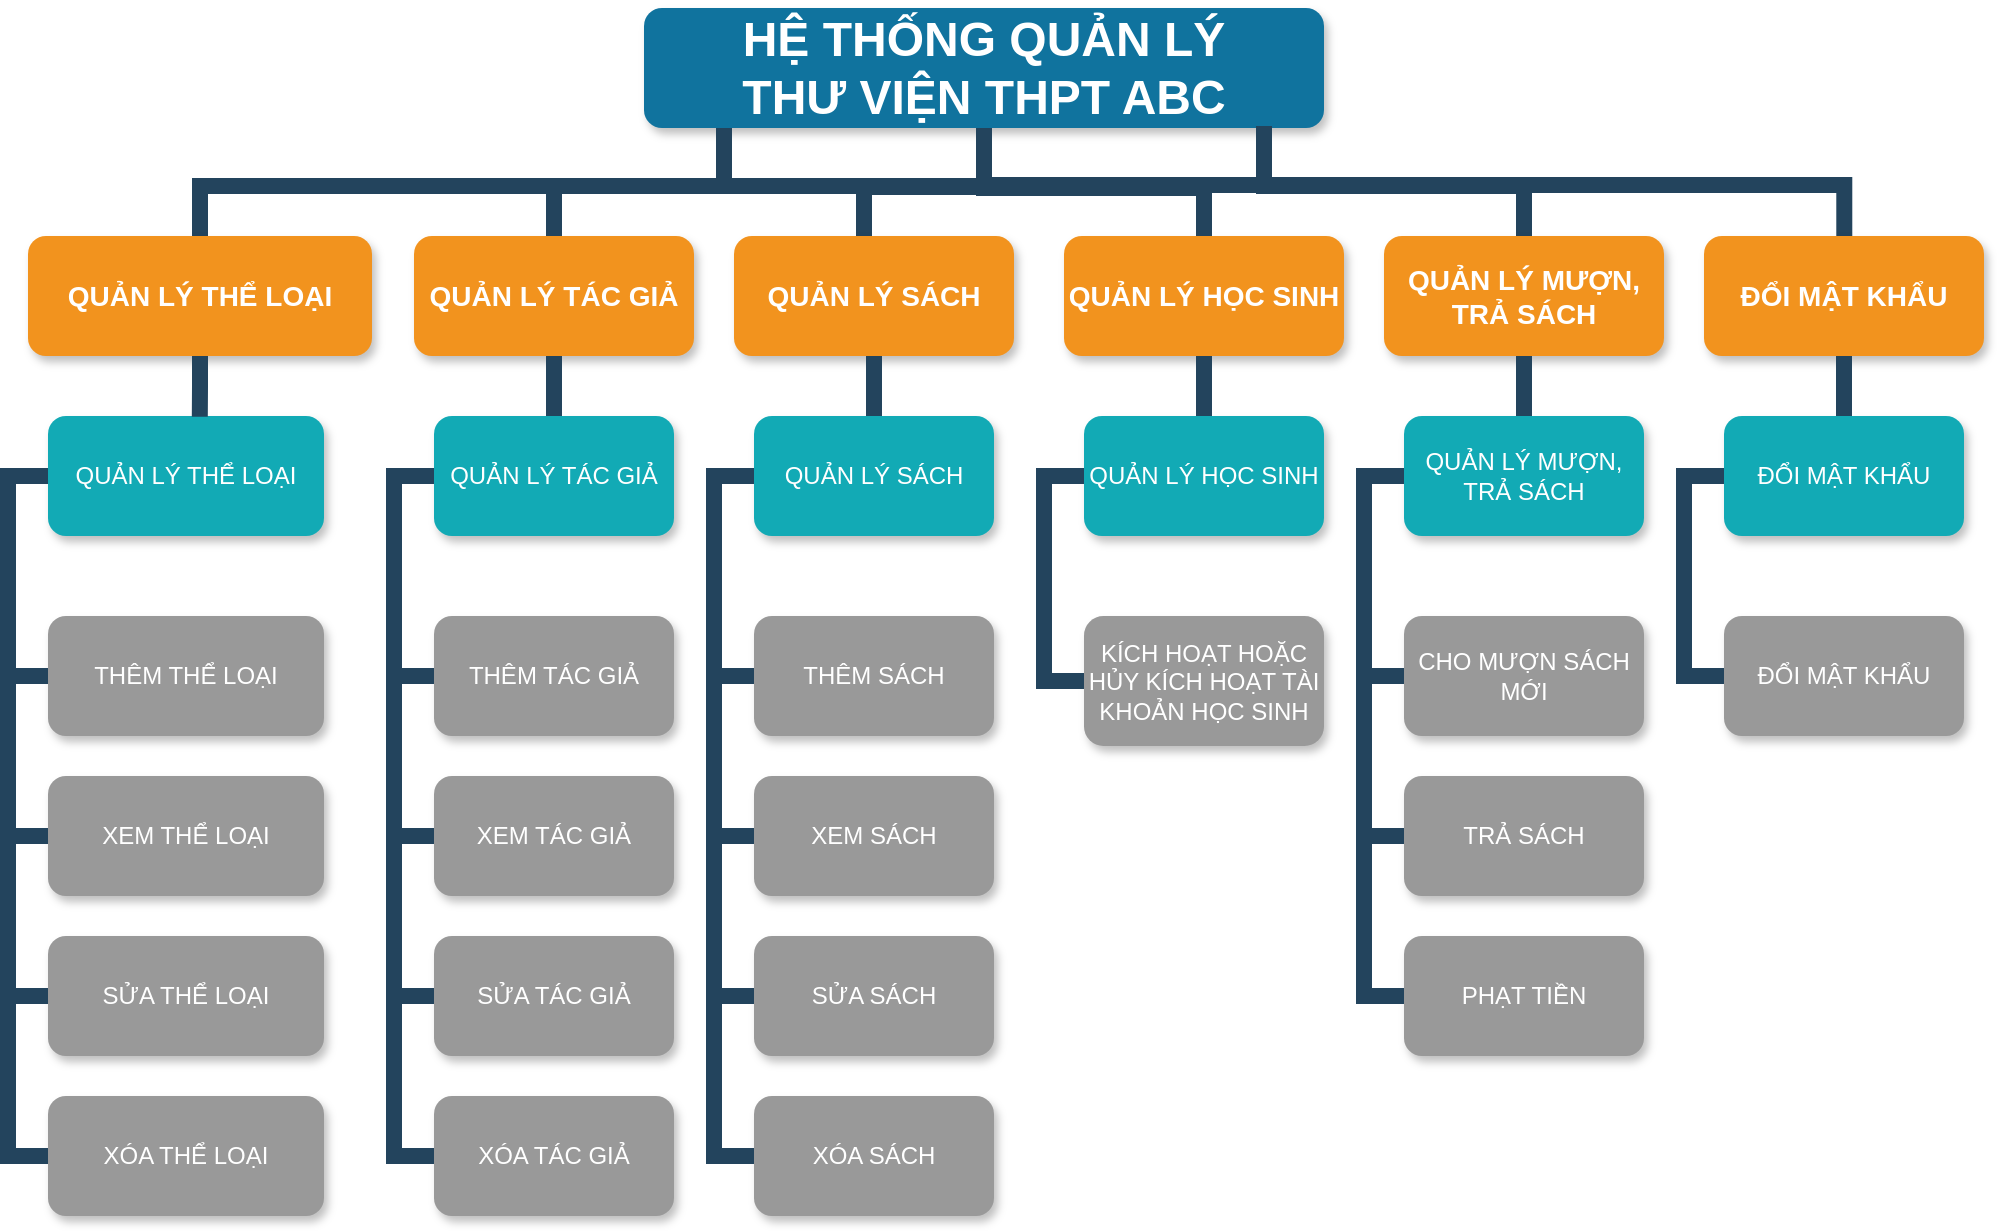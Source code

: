 <mxfile version="10.6.7" type="device"><diagram name="Page-1" id="64c3da0e-402f-94eb-ee01-a36477274f13"><mxGraphModel dx="1680" dy="1044" grid="1" gridSize="10" guides="1" tooltips="1" connect="1" arrows="1" fold="1" page="1" pageScale="1" pageWidth="1169" pageHeight="826" background="#ffffff" math="0" shadow="0"><root><mxCell id="0"/><mxCell id="1" parent="0"/><mxCell id="2" value="HỆ THỐNG QUẢN LÝ &#10;THƯ VIỆN THPT ABC" style="whiteSpace=wrap;rounded=1;shadow=1;fillColor=#10739E;strokeColor=none;fontColor=#FFFFFF;fontStyle=1;fontSize=24" parent="1" vertex="1"><mxGeometry x="409" y="55" width="340" height="60" as="geometry"/></mxCell><mxCell id="230" value="" style="edgeStyle=elbowEdgeStyle;elbow=vertical;rounded=0;fontColor=#000000;endArrow=none;endFill=0;strokeWidth=8;strokeColor=#23445D;entryX=0.5;entryY=0;entryDx=0;entryDy=0;" parent="1" source="2" target="d-pqnO_BZWakqqTERVr1-234" edge="1"><mxGeometry width="100" height="100" relative="1" as="geometry"><mxPoint x="99" y="154" as="sourcePoint"/><mxPoint x="149" y="174.0" as="targetPoint"/><Array as="points"><mxPoint x="449" y="144"/></Array></mxGeometry></mxCell><mxCell id="231" value="" style="edgeStyle=elbowEdgeStyle;elbow=vertical;rounded=0;fontColor=#000000;endArrow=none;endFill=0;strokeWidth=8;strokeColor=#23445D;" parent="1" source="2" edge="1"><mxGeometry width="100" height="100" relative="1" as="geometry"><mxPoint x="109" y="164" as="sourcePoint"/><mxPoint x="519" y="174.0" as="targetPoint"/></mxGeometry></mxCell><mxCell id="232" value="" style="edgeStyle=elbowEdgeStyle;elbow=vertical;rounded=0;fontColor=#000000;endArrow=none;endFill=0;strokeWidth=8;strokeColor=#23445D;entryX=0.5;entryY=0;entryDx=0;entryDy=0;" parent="1" target="d-pqnO_BZWakqqTERVr1-299" edge="1"><mxGeometry width="100" height="100" relative="1" as="geometry"><mxPoint x="719" y="114" as="sourcePoint"/><mxPoint x="889" y="174.0" as="targetPoint"/><Array as="points"><mxPoint x="779" y="144"/></Array></mxGeometry></mxCell><mxCell id="234" value="" style="edgeStyle=elbowEdgeStyle;elbow=vertical;rounded=0;fontColor=#000000;endArrow=none;endFill=0;strokeWidth=8;strokeColor=#23445D;entryX=0.5;entryY=0;entryDx=0;entryDy=0;" parent="1" edge="1"><mxGeometry width="100" height="100" relative="1" as="geometry"><mxPoint x="579" y="116" as="sourcePoint"/><mxPoint x="1009.143" y="170.571" as="targetPoint"/></mxGeometry></mxCell><mxCell id="d-pqnO_BZWakqqTERVr1-234" value="QUẢN LÝ THỂ LOẠI" style="whiteSpace=wrap;rounded=1;fillColor=#F2931E;strokeColor=none;shadow=1;fontColor=#FFFFFF;fontStyle=1;fontSize=14" vertex="1" parent="1"><mxGeometry x="101" y="169.0" width="172" height="60" as="geometry"/></mxCell><mxCell id="d-pqnO_BZWakqqTERVr1-235" value="QUẢN LÝ THỂ LOẠI" style="whiteSpace=wrap;rounded=1;fillColor=#12AAB5;strokeColor=none;shadow=1;fontColor=#FFFFFF;" vertex="1" parent="1"><mxGeometry x="111" y="259" width="138" height="60" as="geometry"/></mxCell><mxCell id="d-pqnO_BZWakqqTERVr1-236" value="THÊM THỂ LOẠI" style="whiteSpace=wrap;rounded=1;fillColor=#999999;strokeColor=none;shadow=1;fontColor=#FFFFFF;fontStyle=0" vertex="1" parent="1"><mxGeometry x="111" y="359" width="138" height="60" as="geometry"/></mxCell><mxCell id="d-pqnO_BZWakqqTERVr1-237" value="XEM THỂ LOẠI" style="whiteSpace=wrap;rounded=1;fillColor=#999999;strokeColor=none;shadow=1;fontColor=#FFFFFF;fontStyle=0" vertex="1" parent="1"><mxGeometry x="111" y="439" width="138" height="60" as="geometry"/></mxCell><mxCell id="d-pqnO_BZWakqqTERVr1-238" value="SỬA THỂ LOẠI" style="whiteSpace=wrap;rounded=1;fillColor=#999999;strokeColor=none;shadow=1;fontColor=#FFFFFF;fontStyle=0" vertex="1" parent="1"><mxGeometry x="111" y="519" width="138" height="60" as="geometry"/></mxCell><mxCell id="d-pqnO_BZWakqqTERVr1-239" value="XÓA THỂ LOẠI" style="whiteSpace=wrap;rounded=1;fillColor=#999999;strokeColor=none;shadow=1;fontColor=#FFFFFF;fontStyle=0" vertex="1" parent="1"><mxGeometry x="111" y="599" width="138" height="60" as="geometry"/></mxCell><mxCell id="d-pqnO_BZWakqqTERVr1-241" value="" style="edgeStyle=elbowEdgeStyle;elbow=horizontal;rounded=0;fontColor=#000000;endArrow=none;endFill=0;strokeWidth=8;strokeColor=#23445D;" edge="1" parent="1" source="d-pqnO_BZWakqqTERVr1-235" target="d-pqnO_BZWakqqTERVr1-236"><mxGeometry width="100" height="100" relative="1" as="geometry"><mxPoint x="91" y="289.0" as="sourcePoint"/><mxPoint x="101.0" y="389.0" as="targetPoint"/><Array as="points"><mxPoint x="91" y="339.0"/></Array></mxGeometry></mxCell><mxCell id="d-pqnO_BZWakqqTERVr1-242" value="" style="edgeStyle=elbowEdgeStyle;elbow=horizontal;rounded=0;fontColor=#000000;endArrow=none;endFill=0;strokeWidth=8;strokeColor=#23445D;" edge="1" parent="1" source="d-pqnO_BZWakqqTERVr1-235" target="d-pqnO_BZWakqqTERVr1-237"><mxGeometry width="100" height="100" relative="1" as="geometry"><mxPoint x="101" y="289.0" as="sourcePoint"/><mxPoint x="101.0" y="469.0" as="targetPoint"/><Array as="points"><mxPoint x="91" y="379.0"/></Array></mxGeometry></mxCell><mxCell id="d-pqnO_BZWakqqTERVr1-244" value="" style="edgeStyle=elbowEdgeStyle;elbow=horizontal;rounded=0;fontColor=#000000;endArrow=none;endFill=0;strokeWidth=8;strokeColor=#23445D;" edge="1" parent="1" source="d-pqnO_BZWakqqTERVr1-235" target="d-pqnO_BZWakqqTERVr1-239"><mxGeometry width="100" height="100" relative="1" as="geometry"><mxPoint x="101" y="289.0" as="sourcePoint"/><mxPoint x="101" y="629.0" as="targetPoint"/><Array as="points"><mxPoint x="91" y="459.0"/></Array></mxGeometry></mxCell><mxCell id="d-pqnO_BZWakqqTERVr1-245" value="" style="edgeStyle=elbowEdgeStyle;elbow=horizontal;rounded=0;fontColor=#000000;endArrow=none;endFill=0;strokeWidth=8;strokeColor=#23445D;" edge="1" parent="1" source="d-pqnO_BZWakqqTERVr1-235" target="d-pqnO_BZWakqqTERVr1-238"><mxGeometry width="100" height="100" relative="1" as="geometry"><mxPoint x="101" y="289.0" as="sourcePoint"/><mxPoint x="101.0" y="549.0" as="targetPoint"/><Array as="points"><mxPoint x="91" y="429.0"/></Array></mxGeometry></mxCell><mxCell id="d-pqnO_BZWakqqTERVr1-246" value="" style="edgeStyle=elbowEdgeStyle;elbow=vertical;rounded=0;fontColor=#000000;endArrow=none;endFill=0;strokeWidth=8;strokeColor=#23445D;entryX=0.55;entryY=0.006;entryDx=0;entryDy=0;entryPerimeter=0;" edge="1" parent="1" source="d-pqnO_BZWakqqTERVr1-234" target="d-pqnO_BZWakqqTERVr1-235"><mxGeometry width="100" height="100" relative="1" as="geometry"><mxPoint x="-9" y="289" as="sourcePoint"/><mxPoint x="171" y="299" as="targetPoint"/></mxGeometry></mxCell><mxCell id="d-pqnO_BZWakqqTERVr1-247" value="QUẢN LÝ TÁC GIẢ" style="whiteSpace=wrap;rounded=1;fillColor=#F2931E;strokeColor=none;shadow=1;fontColor=#FFFFFF;fontStyle=1;fontSize=14" vertex="1" parent="1"><mxGeometry x="294" y="169.0" width="140" height="60" as="geometry"/></mxCell><mxCell id="d-pqnO_BZWakqqTERVr1-248" value="QUẢN LÝ TÁC GIẢ" style="whiteSpace=wrap;rounded=1;fillColor=#12AAB5;strokeColor=none;shadow=1;fontColor=#FFFFFF;" vertex="1" parent="1"><mxGeometry x="304.0" y="259.0" width="120" height="60" as="geometry"/></mxCell><mxCell id="d-pqnO_BZWakqqTERVr1-249" value="THÊM TÁC GIẢ" style="whiteSpace=wrap;rounded=1;fillColor=#999999;strokeColor=none;shadow=1;fontColor=#FFFFFF;fontStyle=0" vertex="1" parent="1"><mxGeometry x="304.0" y="359.0" width="120" height="60" as="geometry"/></mxCell><mxCell id="d-pqnO_BZWakqqTERVr1-250" value="XEM TÁC GIẢ" style="whiteSpace=wrap;rounded=1;fillColor=#999999;strokeColor=none;shadow=1;fontColor=#FFFFFF;fontStyle=0" vertex="1" parent="1"><mxGeometry x="304" y="439.0" width="120" height="60" as="geometry"/></mxCell><mxCell id="d-pqnO_BZWakqqTERVr1-251" value="SỬA TÁC GIẢ" style="whiteSpace=wrap;rounded=1;fillColor=#999999;strokeColor=none;shadow=1;fontColor=#FFFFFF;fontStyle=0" vertex="1" parent="1"><mxGeometry x="304.0" y="519.0" width="120" height="60" as="geometry"/></mxCell><mxCell id="d-pqnO_BZWakqqTERVr1-252" value="XÓA TÁC GIẢ" style="whiteSpace=wrap;rounded=1;fillColor=#999999;strokeColor=none;shadow=1;fontColor=#FFFFFF;fontStyle=0" vertex="1" parent="1"><mxGeometry x="304" y="599.0" width="120" height="60" as="geometry"/></mxCell><mxCell id="d-pqnO_BZWakqqTERVr1-254" value="" style="edgeStyle=elbowEdgeStyle;elbow=horizontal;rounded=0;fontColor=#000000;endArrow=none;endFill=0;strokeWidth=8;strokeColor=#23445D;" edge="1" parent="1" source="d-pqnO_BZWakqqTERVr1-248" target="d-pqnO_BZWakqqTERVr1-249"><mxGeometry width="100" height="100" relative="1" as="geometry"><mxPoint x="284" y="289.0" as="sourcePoint"/><mxPoint x="294.0" y="389.0" as="targetPoint"/><Array as="points"><mxPoint x="284" y="339.0"/></Array></mxGeometry></mxCell><mxCell id="d-pqnO_BZWakqqTERVr1-255" value="" style="edgeStyle=elbowEdgeStyle;elbow=horizontal;rounded=0;fontColor=#000000;endArrow=none;endFill=0;strokeWidth=8;strokeColor=#23445D;" edge="1" parent="1" source="d-pqnO_BZWakqqTERVr1-248" target="d-pqnO_BZWakqqTERVr1-250"><mxGeometry width="100" height="100" relative="1" as="geometry"><mxPoint x="294" y="289.0" as="sourcePoint"/><mxPoint x="294.0" y="469.0" as="targetPoint"/><Array as="points"><mxPoint x="284" y="379.0"/></Array></mxGeometry></mxCell><mxCell id="d-pqnO_BZWakqqTERVr1-257" value="" style="edgeStyle=elbowEdgeStyle;elbow=horizontal;rounded=0;fontColor=#000000;endArrow=none;endFill=0;strokeWidth=8;strokeColor=#23445D;" edge="1" parent="1" source="d-pqnO_BZWakqqTERVr1-248" target="d-pqnO_BZWakqqTERVr1-252"><mxGeometry width="100" height="100" relative="1" as="geometry"><mxPoint x="294" y="289.0" as="sourcePoint"/><mxPoint x="294" y="629.0" as="targetPoint"/><Array as="points"><mxPoint x="284" y="459.0"/></Array></mxGeometry></mxCell><mxCell id="d-pqnO_BZWakqqTERVr1-258" value="" style="edgeStyle=elbowEdgeStyle;elbow=horizontal;rounded=0;fontColor=#000000;endArrow=none;endFill=0;strokeWidth=8;strokeColor=#23445D;" edge="1" parent="1" source="d-pqnO_BZWakqqTERVr1-248" target="d-pqnO_BZWakqqTERVr1-251"><mxGeometry width="100" height="100" relative="1" as="geometry"><mxPoint x="294" y="289.0" as="sourcePoint"/><mxPoint x="294.0" y="549.0" as="targetPoint"/><Array as="points"><mxPoint x="284" y="429.0"/></Array></mxGeometry></mxCell><mxCell id="d-pqnO_BZWakqqTERVr1-259" value="" style="edgeStyle=elbowEdgeStyle;elbow=vertical;rounded=0;fontColor=#000000;endArrow=none;endFill=0;strokeWidth=8;strokeColor=#23445D;" edge="1" parent="1" source="d-pqnO_BZWakqqTERVr1-247" target="d-pqnO_BZWakqqTERVr1-248"><mxGeometry width="100" height="100" relative="1" as="geometry"><mxPoint x="184" y="289" as="sourcePoint"/><mxPoint x="364" y="254" as="targetPoint"/></mxGeometry></mxCell><mxCell id="d-pqnO_BZWakqqTERVr1-273" value="QUẢN LÝ SÁCH" style="whiteSpace=wrap;rounded=1;fillColor=#F2931E;strokeColor=none;shadow=1;fontColor=#FFFFFF;fontStyle=1;fontSize=14" vertex="1" parent="1"><mxGeometry x="454" y="169.0" width="140" height="60" as="geometry"/></mxCell><mxCell id="d-pqnO_BZWakqqTERVr1-274" value="QUẢN LÝ SÁCH" style="whiteSpace=wrap;rounded=1;fillColor=#12AAB5;strokeColor=none;shadow=1;fontColor=#FFFFFF;" vertex="1" parent="1"><mxGeometry x="464.0" y="259.0" width="120" height="60" as="geometry"/></mxCell><mxCell id="d-pqnO_BZWakqqTERVr1-275" value="THÊM SÁCH" style="whiteSpace=wrap;rounded=1;fillColor=#999999;strokeColor=none;shadow=1;fontColor=#FFFFFF;fontStyle=0" vertex="1" parent="1"><mxGeometry x="464.0" y="359.0" width="120" height="60" as="geometry"/></mxCell><mxCell id="d-pqnO_BZWakqqTERVr1-276" value="XEM SÁCH" style="whiteSpace=wrap;rounded=1;fillColor=#999999;strokeColor=none;shadow=1;fontColor=#FFFFFF;fontStyle=0" vertex="1" parent="1"><mxGeometry x="464" y="439.0" width="120" height="60" as="geometry"/></mxCell><mxCell id="d-pqnO_BZWakqqTERVr1-277" value="SỬA SÁCH" style="whiteSpace=wrap;rounded=1;fillColor=#999999;strokeColor=none;shadow=1;fontColor=#FFFFFF;fontStyle=0" vertex="1" parent="1"><mxGeometry x="464.0" y="519.0" width="120" height="60" as="geometry"/></mxCell><mxCell id="d-pqnO_BZWakqqTERVr1-278" value="XÓA SÁCH" style="whiteSpace=wrap;rounded=1;fillColor=#999999;strokeColor=none;shadow=1;fontColor=#FFFFFF;fontStyle=0" vertex="1" parent="1"><mxGeometry x="464" y="599.0" width="120" height="60" as="geometry"/></mxCell><mxCell id="d-pqnO_BZWakqqTERVr1-280" value="" style="edgeStyle=elbowEdgeStyle;elbow=horizontal;rounded=0;fontColor=#000000;endArrow=none;endFill=0;strokeWidth=8;strokeColor=#23445D;" edge="1" parent="1" source="d-pqnO_BZWakqqTERVr1-274" target="d-pqnO_BZWakqqTERVr1-275"><mxGeometry width="100" height="100" relative="1" as="geometry"><mxPoint x="444" y="289.0" as="sourcePoint"/><mxPoint x="454.0" y="389.0" as="targetPoint"/><Array as="points"><mxPoint x="444" y="339.0"/></Array></mxGeometry></mxCell><mxCell id="d-pqnO_BZWakqqTERVr1-281" value="" style="edgeStyle=elbowEdgeStyle;elbow=horizontal;rounded=0;fontColor=#000000;endArrow=none;endFill=0;strokeWidth=8;strokeColor=#23445D;" edge="1" parent="1" source="d-pqnO_BZWakqqTERVr1-274" target="d-pqnO_BZWakqqTERVr1-276"><mxGeometry width="100" height="100" relative="1" as="geometry"><mxPoint x="454" y="289.0" as="sourcePoint"/><mxPoint x="454.0" y="469.0" as="targetPoint"/><Array as="points"><mxPoint x="444" y="379.0"/></Array></mxGeometry></mxCell><mxCell id="d-pqnO_BZWakqqTERVr1-283" value="" style="edgeStyle=elbowEdgeStyle;elbow=horizontal;rounded=0;fontColor=#000000;endArrow=none;endFill=0;strokeWidth=8;strokeColor=#23445D;" edge="1" parent="1" source="d-pqnO_BZWakqqTERVr1-274" target="d-pqnO_BZWakqqTERVr1-278"><mxGeometry width="100" height="100" relative="1" as="geometry"><mxPoint x="454" y="289.0" as="sourcePoint"/><mxPoint x="454" y="629.0" as="targetPoint"/><Array as="points"><mxPoint x="444" y="459.0"/></Array></mxGeometry></mxCell><mxCell id="d-pqnO_BZWakqqTERVr1-284" value="" style="edgeStyle=elbowEdgeStyle;elbow=horizontal;rounded=0;fontColor=#000000;endArrow=none;endFill=0;strokeWidth=8;strokeColor=#23445D;" edge="1" parent="1" source="d-pqnO_BZWakqqTERVr1-274" target="d-pqnO_BZWakqqTERVr1-277"><mxGeometry width="100" height="100" relative="1" as="geometry"><mxPoint x="454" y="289.0" as="sourcePoint"/><mxPoint x="454.0" y="549.0" as="targetPoint"/><Array as="points"><mxPoint x="444" y="429.0"/></Array></mxGeometry></mxCell><mxCell id="d-pqnO_BZWakqqTERVr1-285" value="" style="edgeStyle=elbowEdgeStyle;elbow=vertical;rounded=0;fontColor=#000000;endArrow=none;endFill=0;strokeWidth=8;strokeColor=#23445D;entryX=0.5;entryY=0;entryDx=0;entryDy=0;" edge="1" parent="1" source="d-pqnO_BZWakqqTERVr1-273" target="d-pqnO_BZWakqqTERVr1-274"><mxGeometry width="100" height="100" relative="1" as="geometry"><mxPoint x="344" y="289" as="sourcePoint"/><mxPoint x="524" y="254" as="targetPoint"/></mxGeometry></mxCell><mxCell id="d-pqnO_BZWakqqTERVr1-286" value="QUẢN LÝ HỌC SINH" style="whiteSpace=wrap;rounded=1;fillColor=#F2931E;strokeColor=none;shadow=1;fontColor=#FFFFFF;fontStyle=1;fontSize=14" vertex="1" parent="1"><mxGeometry x="619" y="169.0" width="140" height="60" as="geometry"/></mxCell><mxCell id="d-pqnO_BZWakqqTERVr1-287" value="QUẢN LÝ HỌC SINH" style="whiteSpace=wrap;rounded=1;fillColor=#12AAB5;strokeColor=none;shadow=1;fontColor=#FFFFFF;" vertex="1" parent="1"><mxGeometry x="629.0" y="259.0" width="120" height="60" as="geometry"/></mxCell><mxCell id="d-pqnO_BZWakqqTERVr1-288" value="KÍCH HOẠT HOẶC HỦY KÍCH HOẠT TÀI KHOẢN HỌC SINH" style="whiteSpace=wrap;rounded=1;fillColor=#999999;strokeColor=none;shadow=1;fontColor=#FFFFFF;fontStyle=0" vertex="1" parent="1"><mxGeometry x="629" y="359" width="120" height="65" as="geometry"/></mxCell><mxCell id="d-pqnO_BZWakqqTERVr1-293" value="" style="edgeStyle=elbowEdgeStyle;elbow=horizontal;rounded=0;fontColor=#000000;endArrow=none;endFill=0;strokeWidth=8;strokeColor=#23445D;" edge="1" parent="1" source="d-pqnO_BZWakqqTERVr1-287" target="d-pqnO_BZWakqqTERVr1-288"><mxGeometry width="100" height="100" relative="1" as="geometry"><mxPoint x="609" y="289.0" as="sourcePoint"/><mxPoint x="619.0" y="389.0" as="targetPoint"/><Array as="points"><mxPoint x="609" y="339.0"/></Array></mxGeometry></mxCell><mxCell id="d-pqnO_BZWakqqTERVr1-298" value="" style="edgeStyle=elbowEdgeStyle;elbow=vertical;rounded=0;fontColor=#000000;endArrow=none;endFill=0;strokeWidth=8;strokeColor=#23445D;entryX=0.5;entryY=0;entryDx=0;entryDy=0;" edge="1" parent="1" source="d-pqnO_BZWakqqTERVr1-286" target="d-pqnO_BZWakqqTERVr1-287"><mxGeometry width="100" height="100" relative="1" as="geometry"><mxPoint x="509" y="289" as="sourcePoint"/><mxPoint x="689" y="254" as="targetPoint"/></mxGeometry></mxCell><mxCell id="d-pqnO_BZWakqqTERVr1-299" value="QUẢN LÝ MƯỢN, TRẢ SÁCH" style="whiteSpace=wrap;rounded=1;fillColor=#F2931E;strokeColor=none;shadow=1;fontColor=#FFFFFF;fontStyle=1;fontSize=14" vertex="1" parent="1"><mxGeometry x="779" y="169.0" width="140" height="60" as="geometry"/></mxCell><mxCell id="d-pqnO_BZWakqqTERVr1-300" value="QUẢN LÝ MƯỢN, TRẢ SÁCH" style="whiteSpace=wrap;rounded=1;fillColor=#12AAB5;strokeColor=none;shadow=1;fontColor=#FFFFFF;" vertex="1" parent="1"><mxGeometry x="789.0" y="259.0" width="120" height="60" as="geometry"/></mxCell><mxCell id="d-pqnO_BZWakqqTERVr1-301" value="CHO MƯỢN SÁCH MỚI" style="whiteSpace=wrap;rounded=1;fillColor=#999999;strokeColor=none;shadow=1;fontColor=#FFFFFF;fontStyle=0" vertex="1" parent="1"><mxGeometry x="789.0" y="359.0" width="120" height="60" as="geometry"/></mxCell><mxCell id="d-pqnO_BZWakqqTERVr1-302" value="TRẢ SÁCH" style="whiteSpace=wrap;rounded=1;fillColor=#999999;strokeColor=none;shadow=1;fontColor=#FFFFFF;fontStyle=0" vertex="1" parent="1"><mxGeometry x="789" y="439.0" width="120" height="60" as="geometry"/></mxCell><mxCell id="d-pqnO_BZWakqqTERVr1-303" value="PHẠT TIỀN" style="whiteSpace=wrap;rounded=1;fillColor=#999999;strokeColor=none;shadow=1;fontColor=#FFFFFF;fontStyle=0" vertex="1" parent="1"><mxGeometry x="789.0" y="519.0" width="120" height="60" as="geometry"/></mxCell><mxCell id="d-pqnO_BZWakqqTERVr1-306" value="" style="edgeStyle=elbowEdgeStyle;elbow=horizontal;rounded=0;fontColor=#000000;endArrow=none;endFill=0;strokeWidth=8;strokeColor=#23445D;" edge="1" parent="1" source="d-pqnO_BZWakqqTERVr1-300" target="d-pqnO_BZWakqqTERVr1-301"><mxGeometry width="100" height="100" relative="1" as="geometry"><mxPoint x="769" y="289.0" as="sourcePoint"/><mxPoint x="779.0" y="389.0" as="targetPoint"/><Array as="points"><mxPoint x="769" y="339.0"/></Array></mxGeometry></mxCell><mxCell id="d-pqnO_BZWakqqTERVr1-307" value="" style="edgeStyle=elbowEdgeStyle;elbow=horizontal;rounded=0;fontColor=#000000;endArrow=none;endFill=0;strokeWidth=8;strokeColor=#23445D;" edge="1" parent="1" source="d-pqnO_BZWakqqTERVr1-300" target="d-pqnO_BZWakqqTERVr1-302"><mxGeometry width="100" height="100" relative="1" as="geometry"><mxPoint x="779" y="289.0" as="sourcePoint"/><mxPoint x="779.0" y="469.0" as="targetPoint"/><Array as="points"><mxPoint x="769" y="379.0"/></Array></mxGeometry></mxCell><mxCell id="d-pqnO_BZWakqqTERVr1-310" value="" style="edgeStyle=elbowEdgeStyle;elbow=horizontal;rounded=0;fontColor=#000000;endArrow=none;endFill=0;strokeWidth=8;strokeColor=#23445D;" edge="1" parent="1" source="d-pqnO_BZWakqqTERVr1-300" target="d-pqnO_BZWakqqTERVr1-303"><mxGeometry width="100" height="100" relative="1" as="geometry"><mxPoint x="779" y="289.0" as="sourcePoint"/><mxPoint x="779.0" y="549.0" as="targetPoint"/><Array as="points"><mxPoint x="769" y="429.0"/></Array></mxGeometry></mxCell><mxCell id="d-pqnO_BZWakqqTERVr1-311" value="" style="edgeStyle=elbowEdgeStyle;elbow=vertical;rounded=0;fontColor=#000000;endArrow=none;endFill=0;strokeWidth=8;strokeColor=#23445D;" edge="1" parent="1" source="d-pqnO_BZWakqqTERVr1-299" target="d-pqnO_BZWakqqTERVr1-300"><mxGeometry width="100" height="100" relative="1" as="geometry"><mxPoint x="669" y="289" as="sourcePoint"/><mxPoint x="847" y="254" as="targetPoint"/></mxGeometry></mxCell><mxCell id="d-pqnO_BZWakqqTERVr1-312" value="ĐỔI MẬT KHẨU" style="whiteSpace=wrap;rounded=1;fillColor=#F2931E;strokeColor=none;shadow=1;fontColor=#FFFFFF;fontStyle=1;fontSize=14" vertex="1" parent="1"><mxGeometry x="939" y="169.0" width="140" height="60" as="geometry"/></mxCell><mxCell id="d-pqnO_BZWakqqTERVr1-313" value="ĐỔI MẬT KHẨU" style="whiteSpace=wrap;rounded=1;fillColor=#12AAB5;strokeColor=none;shadow=1;fontColor=#FFFFFF;" vertex="1" parent="1"><mxGeometry x="949.0" y="259.0" width="120" height="60" as="geometry"/></mxCell><mxCell id="d-pqnO_BZWakqqTERVr1-314" value="ĐỔI MẬT KHẨU" style="whiteSpace=wrap;rounded=1;fillColor=#999999;strokeColor=none;shadow=1;fontColor=#FFFFFF;fontStyle=0" vertex="1" parent="1"><mxGeometry x="949.0" y="359.0" width="120" height="60" as="geometry"/></mxCell><mxCell id="d-pqnO_BZWakqqTERVr1-319" value="" style="edgeStyle=elbowEdgeStyle;elbow=horizontal;rounded=0;fontColor=#000000;endArrow=none;endFill=0;strokeWidth=8;strokeColor=#23445D;" edge="1" parent="1" source="d-pqnO_BZWakqqTERVr1-313" target="d-pqnO_BZWakqqTERVr1-314"><mxGeometry width="100" height="100" relative="1" as="geometry"><mxPoint x="929" y="289.0" as="sourcePoint"/><mxPoint x="939.0" y="389.0" as="targetPoint"/><Array as="points"><mxPoint x="929" y="339.0"/></Array></mxGeometry></mxCell><mxCell id="d-pqnO_BZWakqqTERVr1-324" value="" style="edgeStyle=elbowEdgeStyle;elbow=vertical;rounded=0;fontColor=#000000;endArrow=none;endFill=0;strokeWidth=8;strokeColor=#23445D;entryX=0.5;entryY=0;entryDx=0;entryDy=0;" edge="1" parent="1" source="d-pqnO_BZWakqqTERVr1-312" target="d-pqnO_BZWakqqTERVr1-313"><mxGeometry width="100" height="100" relative="1" as="geometry"><mxPoint x="829" y="289" as="sourcePoint"/><mxPoint x="1009" y="254" as="targetPoint"/></mxGeometry></mxCell><mxCell id="d-pqnO_BZWakqqTERVr1-325" value="" style="edgeStyle=elbowEdgeStyle;elbow=vertical;rounded=0;fontColor=#000000;endArrow=none;endFill=0;strokeWidth=8;strokeColor=#23445D;exitX=0.5;exitY=1;exitDx=0;exitDy=0;entryX=0.5;entryY=0;entryDx=0;entryDy=0;" edge="1" parent="1" source="2" target="d-pqnO_BZWakqqTERVr1-247"><mxGeometry width="100" height="100" relative="1" as="geometry"><mxPoint x="729" y="124" as="sourcePoint"/><mxPoint x="529" y="184.0" as="targetPoint"/><Array as="points"><mxPoint x="619" y="144"/></Array></mxGeometry></mxCell><mxCell id="d-pqnO_BZWakqqTERVr1-334" value="" style="edgeStyle=elbowEdgeStyle;elbow=vertical;rounded=0;fontColor=#000000;endArrow=none;endFill=0;strokeWidth=8;strokeColor=#23445D;entryX=0.5;entryY=0;entryDx=0;entryDy=0;" edge="1" parent="1" target="d-pqnO_BZWakqqTERVr1-286"><mxGeometry width="100" height="100" relative="1" as="geometry"><mxPoint x="579" y="115" as="sourcePoint"/><mxPoint x="689.143" y="160.571" as="targetPoint"/><Array as="points"><mxPoint x="789" y="145"/></Array></mxGeometry></mxCell></root></mxGraphModel></diagram></mxfile>